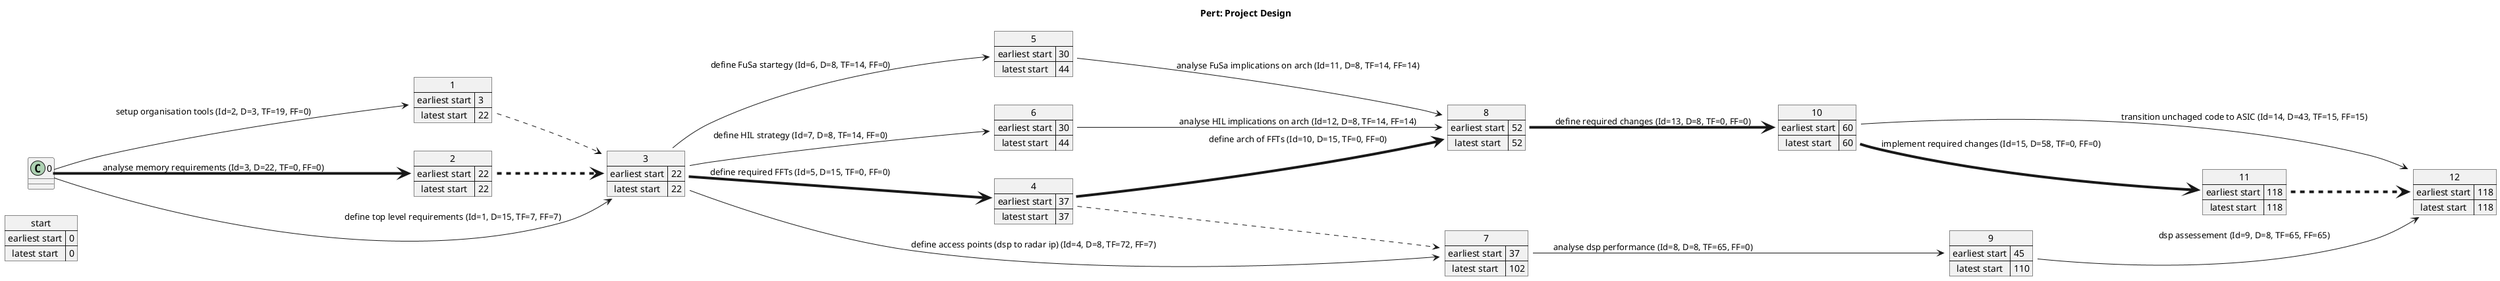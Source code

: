 @startuml PERT
left to right direction
' Horizontal lines: -->, <--, <-->
' Vertical lines: ->, <-, <->
title Pert: Project Design

map start {
    earliest start => 0
    latest start => 0
}
map 1 {
    earliest start => 3
    latest start => 22
}
map 2 {
    earliest start => 22
    latest start => 22
}
map 3 {
    earliest start => 22
    latest start => 22
}
map 4 {
    earliest start => 37
    latest start => 37
}
map 5 {
    earliest start => 30
    latest start => 44
}
map 6 {
    earliest start => 30
    latest start => 44
}
map 7 {
    earliest start => 37
    latest start => 102
}
map 8 {
    earliest start => 52
    latest start => 52
}
map 9 {
    earliest start => 45
    latest start => 110
}
map 10 {
    earliest start => 60
    latest start => 60
}
map 11 {
    earliest start => 118
    latest start => 118
}
map 12 {
    earliest start => 118
    latest start => 118
}
0 --> 3 : define top level requirements (Id=1, D=15, TF=7, FF=7)
0 --> 1 : setup organisation tools (Id=2, D=3, TF=19, FF=0)
0 -[thickness=4]-> 2 : analyse memory requirements (Id=3, D=22, TF=0, FF=0)
1 -[dashed]-> 3
2 -[dashed,thickness=4]-> 3
3 --> 7 : define access points (dsp to radar ip) (Id=4, D=8, TF=72, FF=7)
3 -[thickness=4]-> 4 : define required FFTs (Id=5, D=15, TF=0, FF=0)
3 --> 5 : define FuSa startegy (Id=6, D=8, TF=14, FF=0)
3 --> 6 : define HIL strategy (Id=7, D=8, TF=14, FF=0)
4 -[thickness=4]-> 8 : define arch of FFTs (Id=10, D=15, TF=0, FF=0)
4 -[dashed]-> 7
5 --> 8 : analyse FuSa implications on arch (Id=11, D=8, TF=14, FF=14)
6 --> 8 : analyse HIL implications on arch (Id=12, D=8, TF=14, FF=14)
7 --> 9 : analyse dsp performance (Id=8, D=8, TF=65, FF=0)
8 -[thickness=4]-> 10 : define required changes (Id=13, D=8, TF=0, FF=0)
9 --> 12 : dsp assessement (Id=9, D=8, TF=65, FF=65)
10 --> 12 : transition unchaged code to ASIC (Id=14, D=43, TF=15, FF=15)
10 -[thickness=4]-> 11 : implement required changes (Id=15, D=58, TF=0, FF=0)
11 -[dashed,thickness=4]-> 12
@enduml